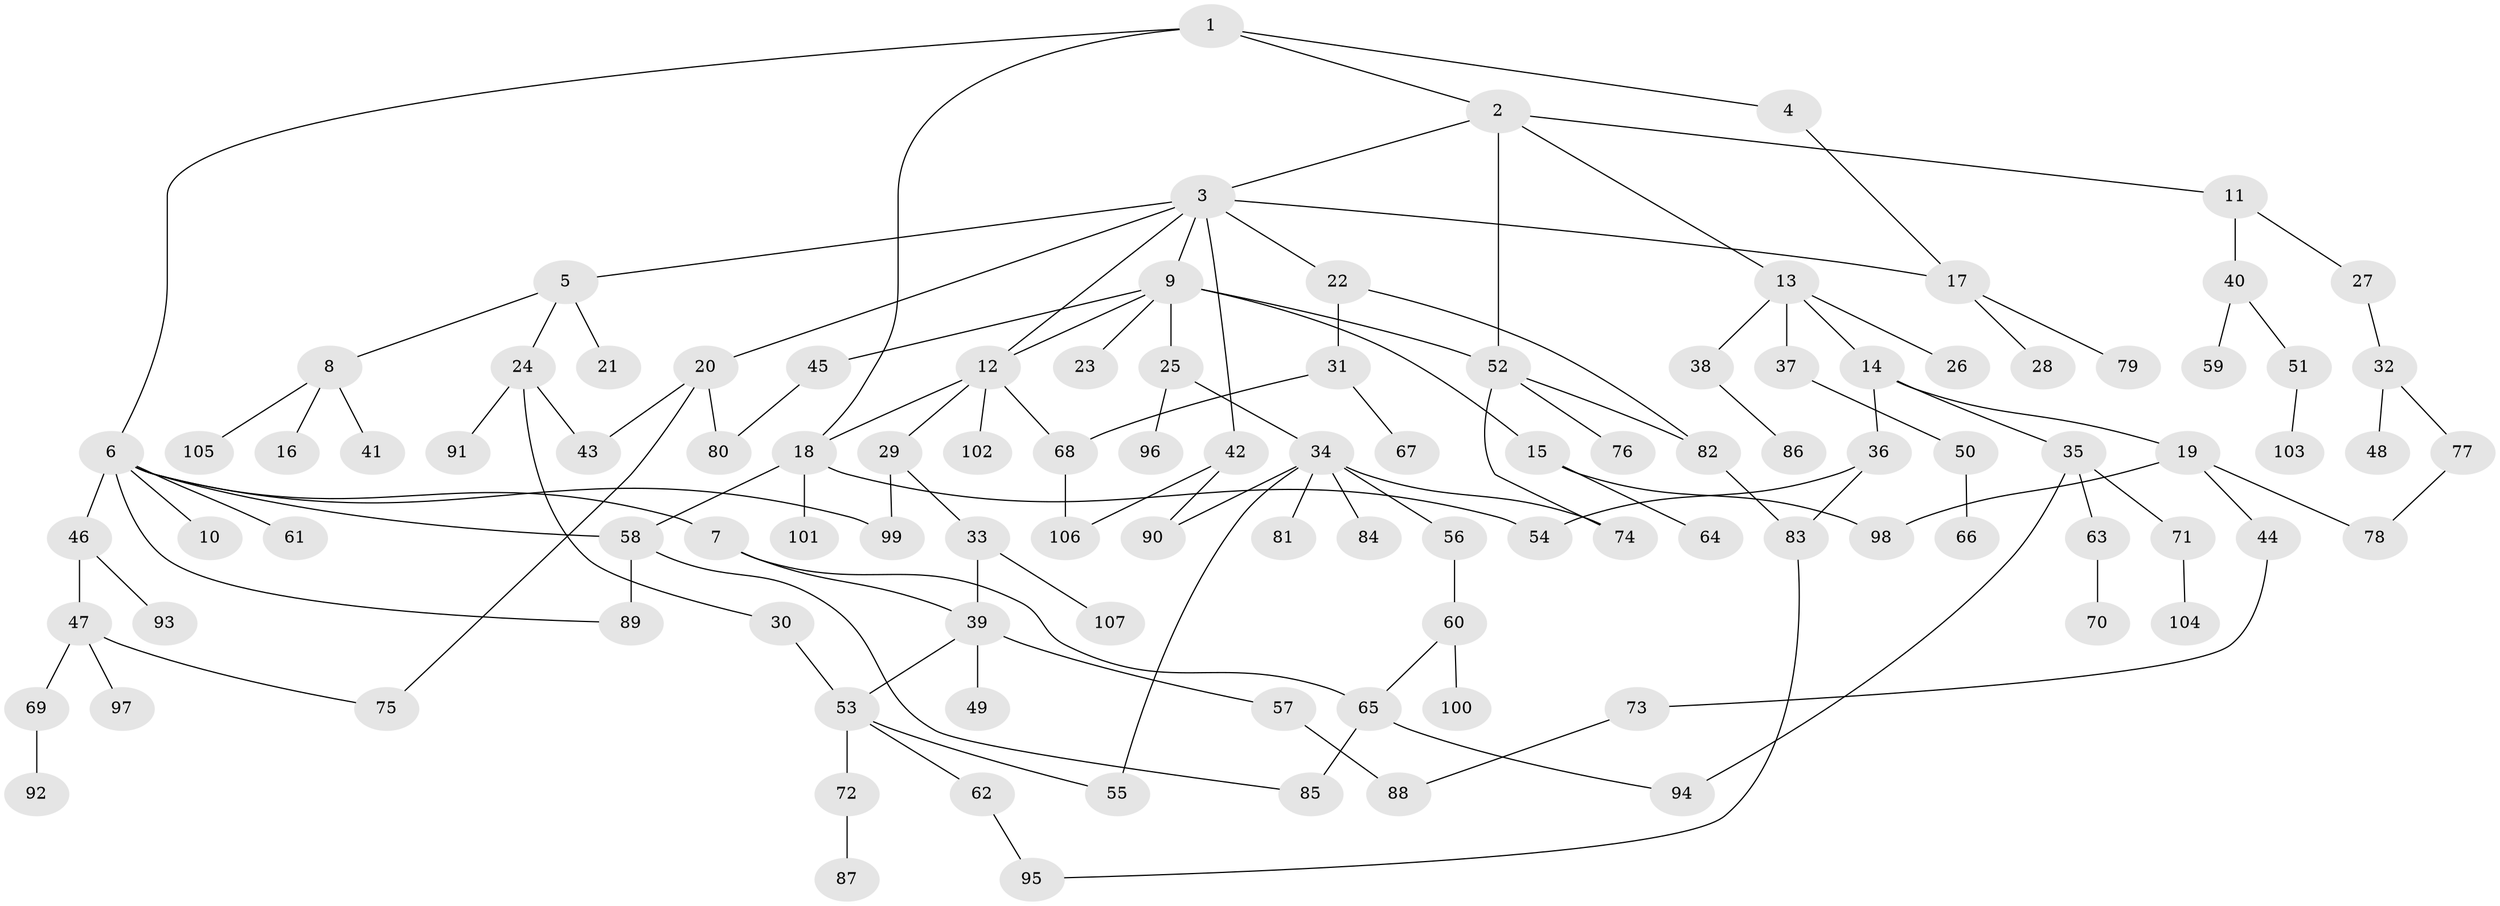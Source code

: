 // Generated by graph-tools (version 1.1) at 2025/01/03/09/25 03:01:08]
// undirected, 107 vertices, 133 edges
graph export_dot {
graph [start="1"]
  node [color=gray90,style=filled];
  1;
  2;
  3;
  4;
  5;
  6;
  7;
  8;
  9;
  10;
  11;
  12;
  13;
  14;
  15;
  16;
  17;
  18;
  19;
  20;
  21;
  22;
  23;
  24;
  25;
  26;
  27;
  28;
  29;
  30;
  31;
  32;
  33;
  34;
  35;
  36;
  37;
  38;
  39;
  40;
  41;
  42;
  43;
  44;
  45;
  46;
  47;
  48;
  49;
  50;
  51;
  52;
  53;
  54;
  55;
  56;
  57;
  58;
  59;
  60;
  61;
  62;
  63;
  64;
  65;
  66;
  67;
  68;
  69;
  70;
  71;
  72;
  73;
  74;
  75;
  76;
  77;
  78;
  79;
  80;
  81;
  82;
  83;
  84;
  85;
  86;
  87;
  88;
  89;
  90;
  91;
  92;
  93;
  94;
  95;
  96;
  97;
  98;
  99;
  100;
  101;
  102;
  103;
  104;
  105;
  106;
  107;
  1 -- 2;
  1 -- 4;
  1 -- 6;
  1 -- 18;
  2 -- 3;
  2 -- 11;
  2 -- 13;
  2 -- 52;
  3 -- 5;
  3 -- 9;
  3 -- 20;
  3 -- 22;
  3 -- 42;
  3 -- 12;
  3 -- 17;
  4 -- 17;
  5 -- 8;
  5 -- 21;
  5 -- 24;
  6 -- 7;
  6 -- 10;
  6 -- 46;
  6 -- 58;
  6 -- 61;
  6 -- 89;
  6 -- 99;
  7 -- 65;
  7 -- 39;
  8 -- 16;
  8 -- 41;
  8 -- 105;
  9 -- 12;
  9 -- 15;
  9 -- 23;
  9 -- 25;
  9 -- 45;
  9 -- 52;
  11 -- 27;
  11 -- 40;
  12 -- 18;
  12 -- 29;
  12 -- 68;
  12 -- 102;
  13 -- 14;
  13 -- 26;
  13 -- 37;
  13 -- 38;
  14 -- 19;
  14 -- 35;
  14 -- 36;
  15 -- 64;
  15 -- 98;
  17 -- 28;
  17 -- 79;
  18 -- 101;
  18 -- 58;
  18 -- 54;
  19 -- 44;
  19 -- 78;
  19 -- 98;
  20 -- 43;
  20 -- 75;
  20 -- 80;
  22 -- 31;
  22 -- 82;
  24 -- 30;
  24 -- 91;
  24 -- 43;
  25 -- 34;
  25 -- 96;
  27 -- 32;
  29 -- 33;
  29 -- 99;
  30 -- 53;
  31 -- 67;
  31 -- 68;
  32 -- 48;
  32 -- 77;
  33 -- 39;
  33 -- 107;
  34 -- 56;
  34 -- 81;
  34 -- 84;
  34 -- 90;
  34 -- 55;
  34 -- 74;
  35 -- 63;
  35 -- 71;
  35 -- 94;
  36 -- 54;
  36 -- 83;
  37 -- 50;
  38 -- 86;
  39 -- 49;
  39 -- 53;
  39 -- 57;
  40 -- 51;
  40 -- 59;
  42 -- 106;
  42 -- 90;
  44 -- 73;
  45 -- 80;
  46 -- 47;
  46 -- 93;
  47 -- 69;
  47 -- 97;
  47 -- 75;
  50 -- 66;
  51 -- 103;
  52 -- 74;
  52 -- 76;
  52 -- 82;
  53 -- 55;
  53 -- 62;
  53 -- 72;
  56 -- 60;
  57 -- 88;
  58 -- 85;
  58 -- 89;
  60 -- 65;
  60 -- 100;
  62 -- 95;
  63 -- 70;
  65 -- 94;
  65 -- 85;
  68 -- 106;
  69 -- 92;
  71 -- 104;
  72 -- 87;
  73 -- 88;
  77 -- 78;
  82 -- 83;
  83 -- 95;
}
